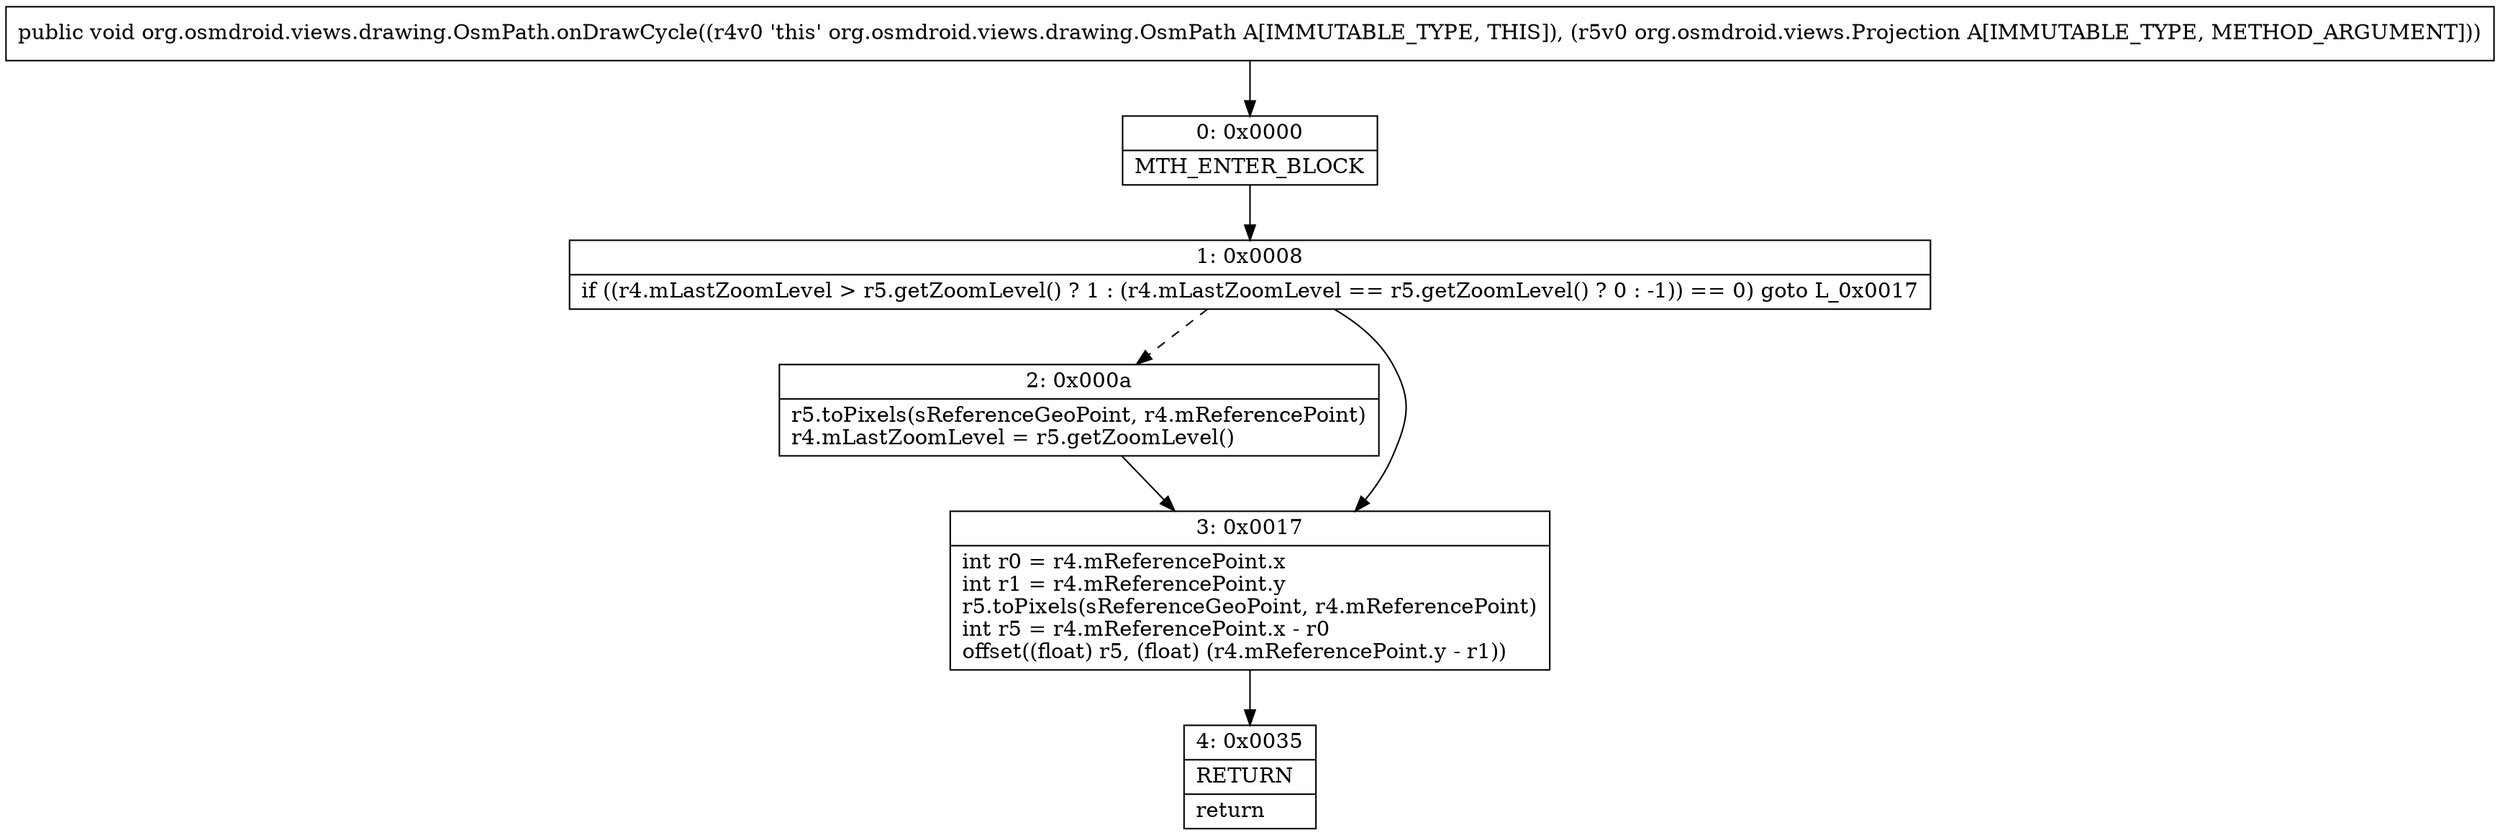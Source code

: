 digraph "CFG fororg.osmdroid.views.drawing.OsmPath.onDrawCycle(Lorg\/osmdroid\/views\/Projection;)V" {
Node_0 [shape=record,label="{0\:\ 0x0000|MTH_ENTER_BLOCK\l}"];
Node_1 [shape=record,label="{1\:\ 0x0008|if ((r4.mLastZoomLevel \> r5.getZoomLevel() ? 1 : (r4.mLastZoomLevel == r5.getZoomLevel() ? 0 : \-1)) == 0) goto L_0x0017\l}"];
Node_2 [shape=record,label="{2\:\ 0x000a|r5.toPixels(sReferenceGeoPoint, r4.mReferencePoint)\lr4.mLastZoomLevel = r5.getZoomLevel()\l}"];
Node_3 [shape=record,label="{3\:\ 0x0017|int r0 = r4.mReferencePoint.x\lint r1 = r4.mReferencePoint.y\lr5.toPixels(sReferenceGeoPoint, r4.mReferencePoint)\lint r5 = r4.mReferencePoint.x \- r0\loffset((float) r5, (float) (r4.mReferencePoint.y \- r1))\l}"];
Node_4 [shape=record,label="{4\:\ 0x0035|RETURN\l|return\l}"];
MethodNode[shape=record,label="{public void org.osmdroid.views.drawing.OsmPath.onDrawCycle((r4v0 'this' org.osmdroid.views.drawing.OsmPath A[IMMUTABLE_TYPE, THIS]), (r5v0 org.osmdroid.views.Projection A[IMMUTABLE_TYPE, METHOD_ARGUMENT])) }"];
MethodNode -> Node_0;
Node_0 -> Node_1;
Node_1 -> Node_2[style=dashed];
Node_1 -> Node_3;
Node_2 -> Node_3;
Node_3 -> Node_4;
}

